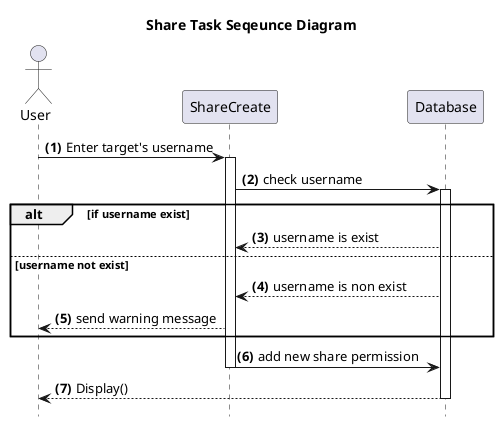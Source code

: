@startuml
title **Share Task** Seqeunce Diagram
hide footbox
Actor User
autonumber "<b>(0)"
User -> ShareCreate : Enter target's username
activate ShareCreate
ShareCreate -> Database : check username
activate Database
alt if username exist
Database --> ShareCreate  : username is exist
else username not exist
Database --> ShareCreate  : username is non exist
ShareCreate  --> User : send warning message
end
ShareCreate -> Database : add new share permission
deactivate ShareCreate
Database --> User : Display()
deactivate Database
@enduml
